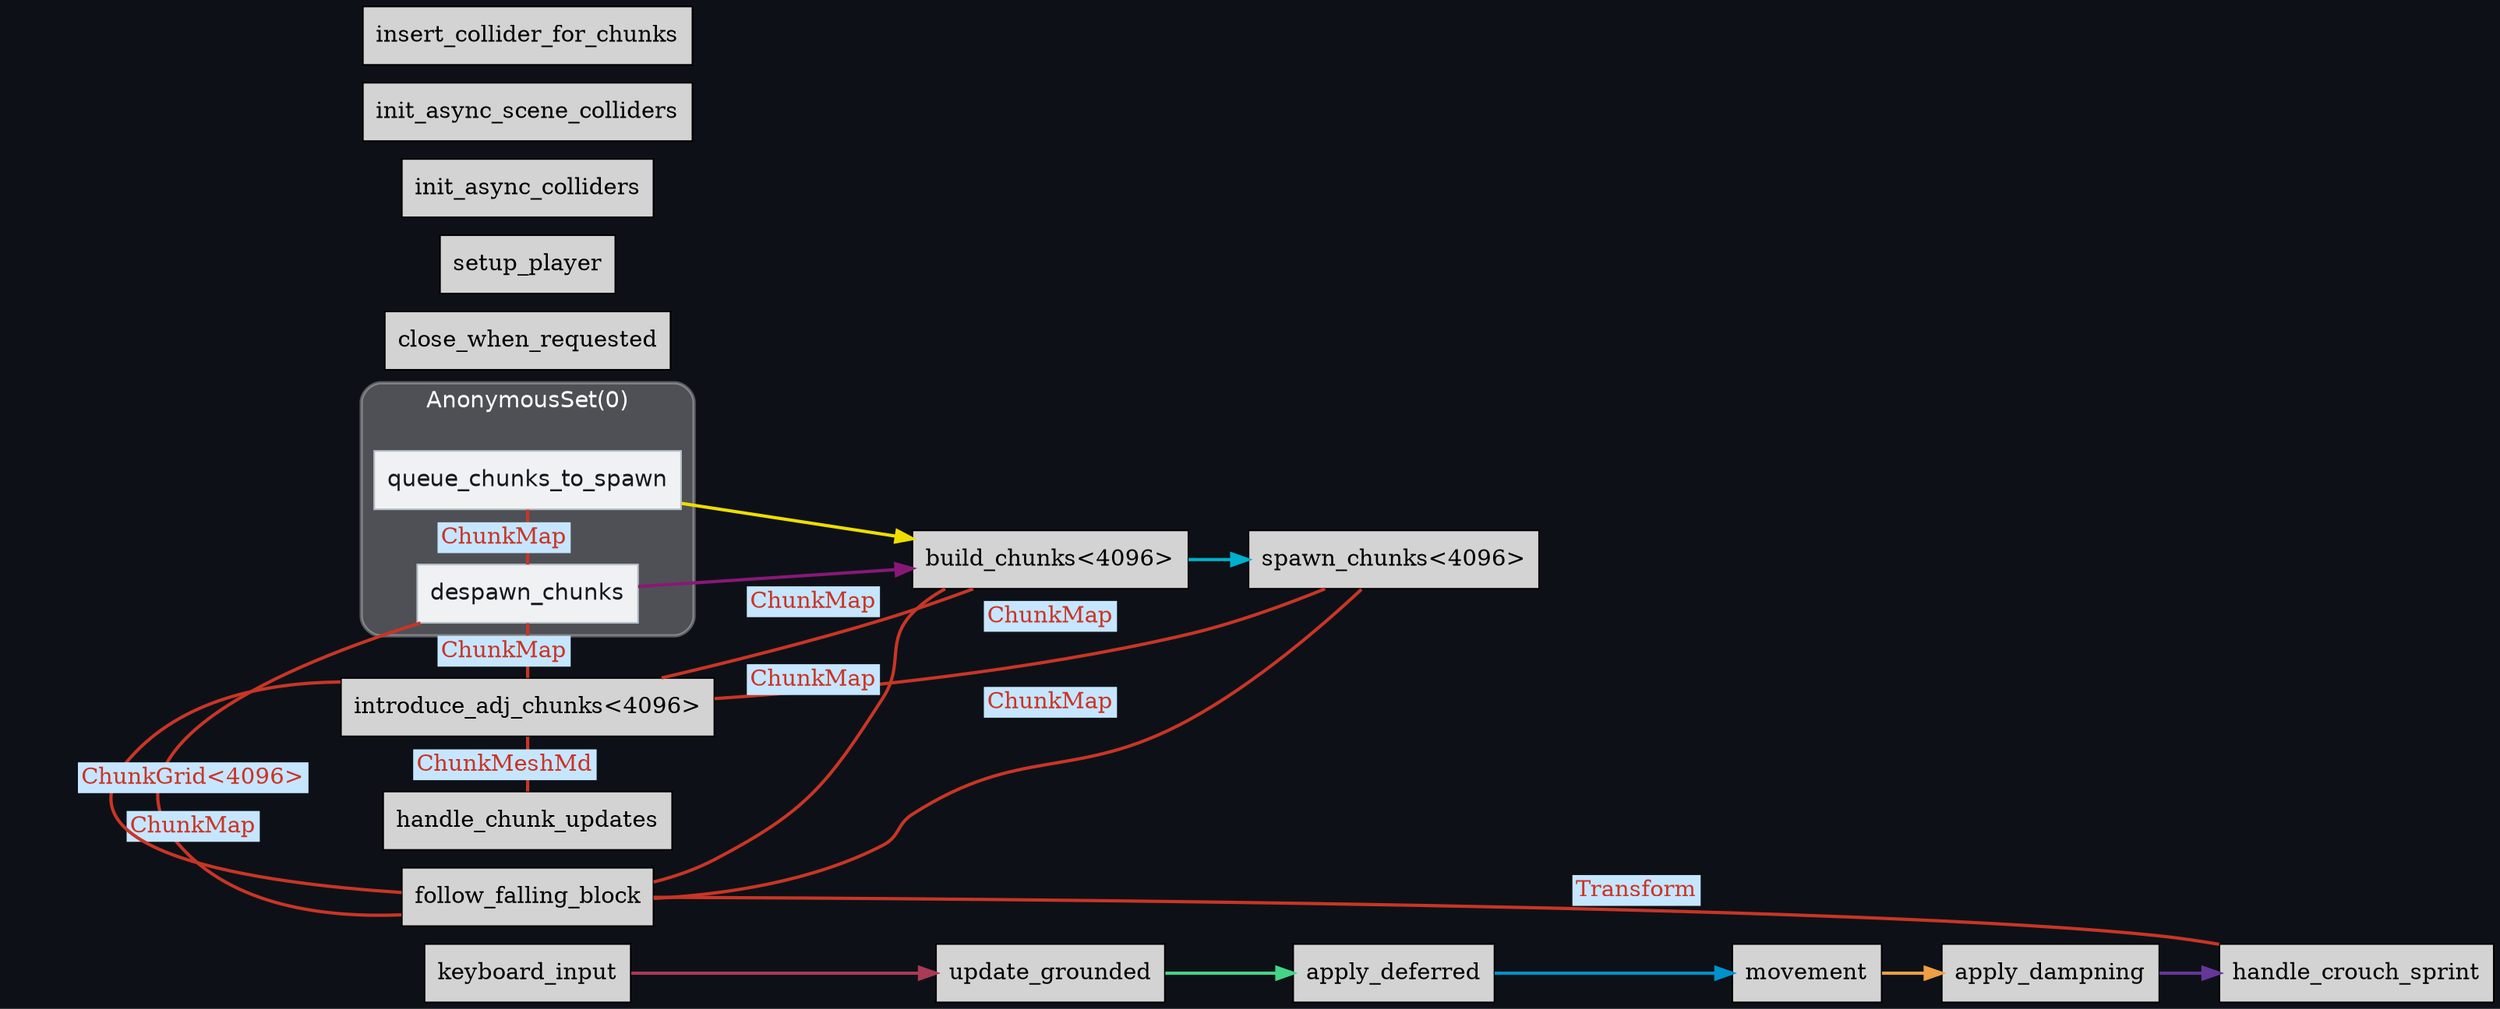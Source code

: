 digraph "" {
	"compound"="true";
	"splines"="spline";
	"rankdir"="LR";
	"bgcolor"="#0d1117";
	"fontname"="Helvetica";
	"nodesep"="0.15";
	edge ["penwidth"="2"];
	node ["shape"="box", "style"="filled"];
	subgraph "clusternode_Set(3)" {
		"style"="rounded,filled";
		"label"="AnonymousSet(0)";
		"tooltip"="AnonymousSet(0)";
		"fillcolor"="#ffffff44";
		"fontcolor"="#ffffff";
		"color"="#ffffff50";
		"penwidth"="2";
		"set_marker_node_Set(3)" ["style"="invis", "label"="", "height"="0", "shape"="point"]
		"node_System(3)" ["label"="queue_chunks_to_spawn", "tooltip"="moxi_bpt::chunk::systems::spawn::queue_chunks_to_spawn", "fillcolor"="#eff1f3", "fontname"="Helvetica", "fontcolor"="#15191d", "color"="#b4bec7", "penwidth"="1"]
		"node_System(4)" ["label"="despawn_chunks", "tooltip"="moxi_bpt::chunk::systems::spawn::despawn_chunks", "fillcolor"="#eff1f3", "fontname"="Helvetica", "fontcolor"="#15191d", "color"="#b4bec7", "penwidth"="1"]
	}
	
	"node_System(0)" ["label"="close_when_requested", "tooltip"="bevy_window::system::close_when_requested"]
	"node_System(1)" ["label"="handle_chunk_updates", "tooltip"="moxi_bpt::chunk::systems::update::handle_chunk_updates"]
	"node_System(2)" ["label"="introduce_adj_chunks<4096>", "tooltip"="moxi_bpt::chunk::systems::update::introduce_adj_chunks<4096>"]
	"node_System(5)" ["label"="build_chunks<4096>", "tooltip"="moxi_bpt::chunk::systems::spawn::build_chunks<4096>"]
	"node_System(6)" ["label"="spawn_chunks<4096>", "tooltip"="moxi_bpt::chunk::systems::spawn::spawn_chunks<4096>"]
	"node_System(7)" ["label"="follow_falling_block", "tooltip"="proof_of_concept::blocks::follow_falling_block"]
	"node_System(8)" ["label"="keyboard_input", "tooltip"="proof_of_concept::player::controller::movement::keyboard_input"]
	"node_System(9)" ["label"="update_grounded", "tooltip"="proof_of_concept::player::controller::movement::update_grounded"]
	"node_System(10)" ["label"="apply_deferred", "tooltip"="bevy_ecs::schedule::executor::apply_deferred"]
	"node_System(11)" ["label"="movement", "tooltip"="proof_of_concept::player::controller::movement::movement"]
	"node_System(12)" ["label"="apply_dampning", "tooltip"="proof_of_concept::player::controller::movement::apply_dampning"]
	"node_System(13)" ["label"="handle_crouch_sprint", "tooltip"="proof_of_concept::player::controller::movement::handle_crouch_sprint"]
	"node_System(14)" ["label"="setup_player", "tooltip"="proof_of_concept::player::setup_player"]
	"node_System(15)" ["label"="init_async_colliders", "tooltip"="bevy_xpbd_3d::plugins::prepare::init_async_colliders"]
	"node_System(16)" ["label"="init_async_scene_colliders", "tooltip"="bevy_xpbd_3d::plugins::prepare::init_async_scene_colliders"]
	"node_System(17)" ["label"="insert_collider_for_chunks", "tooltip"="proof_of_concept::insert_collider_for_chunks"]
	"node_System(3)" -> "node_System(5)" ["lhead"="", "ltail"="", "tooltip"="queue_chunks_to_spawn → build_chunks<4096>", "color"="#eede00"]
	"node_System(4)" -> "node_System(5)" ["lhead"="", "ltail"="", "tooltip"="despawn_chunks → build_chunks<4096>", "color"="#881877"]
	"node_System(5)" -> "node_System(6)" ["lhead"="", "ltail"="", "tooltip"="build_chunks<4096> → spawn_chunks<4096>", "color"="#00b0cc"]
	"node_System(8)" -> "node_System(9)" ["lhead"="", "ltail"="", "tooltip"="keyboard_input → update_grounded", "color"="#aa3a55"]
	"node_System(9)" -> "node_System(10)" ["lhead"="", "ltail"="", "tooltip"="update_grounded → apply_deferred", "color"="#44d488"]
	"node_System(10)" -> "node_System(11)" ["lhead"="", "ltail"="", "tooltip"="apply_deferred → movement", "color"="#0090cc"]
	"node_System(11)" -> "node_System(12)" ["lhead"="", "ltail"="", "tooltip"="movement → apply_dampning", "color"="#ee9e44"]
	"node_System(12)" -> "node_System(13)" ["lhead"="", "ltail"="", "tooltip"="apply_dampning → handle_crouch_sprint", "color"="#663699"]
	"node_System(2)" -> "node_System(1)" ["dir"="none", "constraint"="false", "color"="#c93526", "fontcolor"="#c93526", "label"=<<table border="0" cellborder="0"><tr><td bgcolor="#c6e6ff">ChunkMeshMd</td></tr></table>>, "labeltooltip"="introduce_adj_chunks<4096> — handle_chunk_updates"]
	"node_System(4)" -> "node_System(2)" ["dir"="none", "constraint"="false", "color"="#c93526", "fontcolor"="#c93526", "label"=<<table border="0" cellborder="0"><tr><td bgcolor="#c6e6ff">ChunkMap</td></tr></table>>, "labeltooltip"="despawn_chunks — introduce_adj_chunks<4096>"]
	"node_System(4)" -> "node_System(3)" ["dir"="none", "constraint"="false", "color"="#c93526", "fontcolor"="#c93526", "label"=<<table border="0" cellborder="0"><tr><td bgcolor="#c6e6ff">ChunkMap</td></tr></table>>, "labeltooltip"="despawn_chunks — queue_chunks_to_spawn"]
	"node_System(5)" -> "node_System(2)" ["dir"="none", "constraint"="false", "color"="#c93526", "fontcolor"="#c93526", "label"=<<table border="0" cellborder="0"><tr><td bgcolor="#c6e6ff">ChunkMap</td></tr></table>>, "labeltooltip"="build_chunks<4096> — introduce_adj_chunks<4096>"]
	"node_System(6)" -> "node_System(2)" ["dir"="none", "constraint"="false", "color"="#c93526", "fontcolor"="#c93526", "label"=<<table border="0" cellborder="0"><tr><td bgcolor="#c6e6ff">ChunkMap</td></tr></table>>, "labeltooltip"="spawn_chunks<4096> — introduce_adj_chunks<4096>"]
	"node_System(7)" -> "node_System(2)" ["dir"="none", "constraint"="false", "color"="#c93526", "fontcolor"="#c93526", "label"=<<table border="0" cellborder="0"><tr><td bgcolor="#c6e6ff">ChunkGrid&lt;4096&gt;</td></tr></table>>, "labeltooltip"="follow_falling_block — introduce_adj_chunks<4096>"]
	"node_System(7)" -> "node_System(4)" ["dir"="none", "constraint"="false", "color"="#c93526", "fontcolor"="#c93526", "label"=<<table border="0" cellborder="0"><tr><td bgcolor="#c6e6ff">ChunkMap</td></tr></table>>, "labeltooltip"="follow_falling_block — despawn_chunks"]
	"node_System(7)" -> "node_System(5)" ["dir"="none", "constraint"="false", "color"="#c93526", "fontcolor"="#c93526", "label"=<<table border="0" cellborder="0"><tr><td bgcolor="#c6e6ff">ChunkMap</td></tr></table>>, "labeltooltip"="follow_falling_block — build_chunks<4096>"]
	"node_System(7)" -> "node_System(6)" ["dir"="none", "constraint"="false", "color"="#c93526", "fontcolor"="#c93526", "label"=<<table border="0" cellborder="0"><tr><td bgcolor="#c6e6ff">ChunkMap</td></tr></table>>, "labeltooltip"="follow_falling_block — spawn_chunks<4096>"]
	"node_System(7)" -> "node_System(13)" ["dir"="none", "constraint"="false", "color"="#c93526", "fontcolor"="#c93526", "label"=<<table border="0" cellborder="0"><tr><td bgcolor="#c6e6ff">Transform</td></tr></table>>, "labeltooltip"="follow_falling_block — handle_crouch_sprint"]
}
